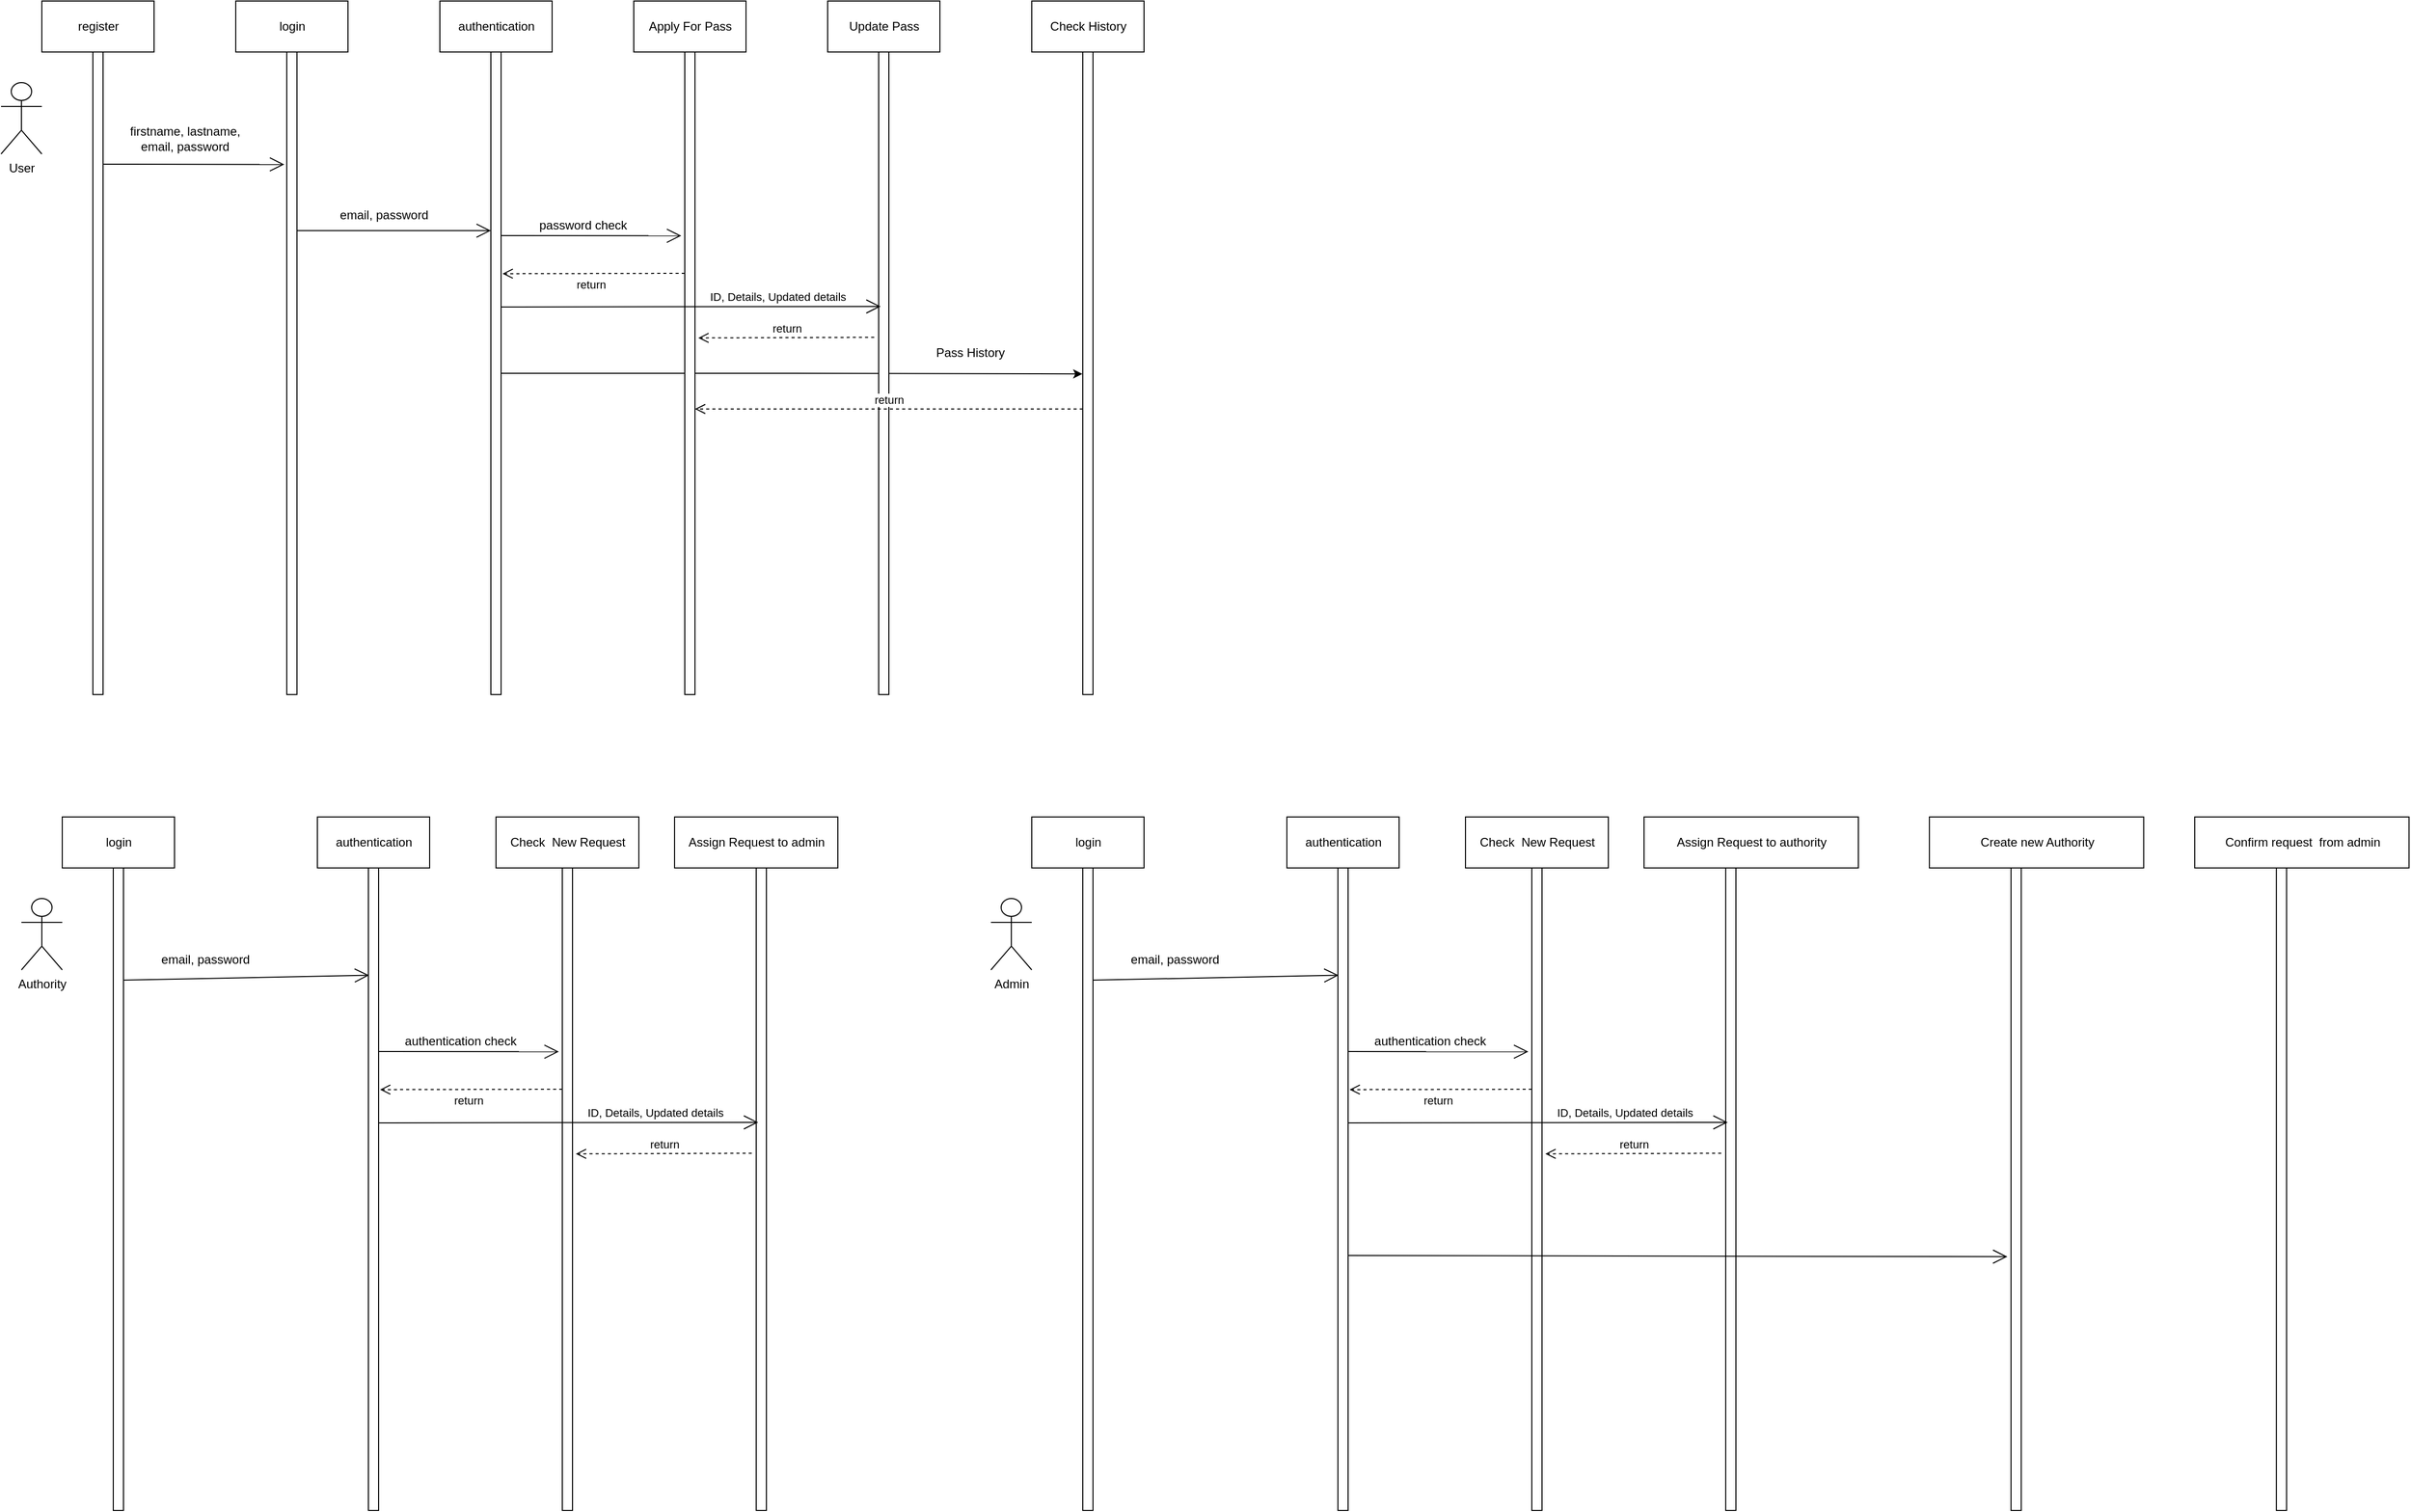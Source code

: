 <mxfile version="16.5.1" type="device"><diagram name="Page-1" id="13e1069c-82ec-6db2-03f1-153e76fe0fe0"><mxGraphModel dx="1298" dy="825" grid="1" gridSize="10" guides="1" tooltips="1" connect="1" arrows="1" fold="1" page="1" pageScale="1" pageWidth="1100" pageHeight="850" background="none" math="0" shadow="0"><root><mxCell id="0"/><mxCell id="1" parent="0"/><mxCell id="AshPJU37OQIJtOViBh0h-1" value="register" style="html=1;" parent="1" vertex="1"><mxGeometry x="80" y="80" width="110" height="50" as="geometry"/></mxCell><mxCell id="AshPJU37OQIJtOViBh0h-4" value="" style="html=1;points=[];perimeter=orthogonalPerimeter;" parent="1" vertex="1"><mxGeometry x="130" y="130" width="10" height="630" as="geometry"/></mxCell><mxCell id="AshPJU37OQIJtOViBh0h-5" value="login" style="html=1;" parent="1" vertex="1"><mxGeometry x="270" y="80" width="110" height="50" as="geometry"/></mxCell><mxCell id="AshPJU37OQIJtOViBh0h-6" value="" style="html=1;points=[];perimeter=orthogonalPerimeter;" parent="1" vertex="1"><mxGeometry x="320" y="130" width="10" height="630" as="geometry"/></mxCell><mxCell id="AshPJU37OQIJtOViBh0h-7" value="authentication" style="html=1;" parent="1" vertex="1"><mxGeometry x="470" y="80" width="110" height="50" as="geometry"/></mxCell><mxCell id="eNnRXVl8L_yyPx--4itf-2" style="edgeStyle=orthogonalEdgeStyle;rounded=0;orthogonalLoop=1;jettySize=auto;html=1;entryX=-0.04;entryY=0.501;entryDx=0;entryDy=0;entryPerimeter=0;" parent="1" source="AshPJU37OQIJtOViBh0h-8" target="AshPJU37OQIJtOViBh0h-20" edge="1"><mxGeometry relative="1" as="geometry"/></mxCell><mxCell id="AshPJU37OQIJtOViBh0h-8" value="" style="html=1;points=[];perimeter=orthogonalPerimeter;" parent="1" vertex="1"><mxGeometry x="520" y="130" width="10" height="630" as="geometry"/></mxCell><mxCell id="AshPJU37OQIJtOViBh0h-15" value="Apply For Pass" style="html=1;" parent="1" vertex="1"><mxGeometry x="660" y="80" width="110" height="50" as="geometry"/></mxCell><mxCell id="AshPJU37OQIJtOViBh0h-16" value="" style="html=1;points=[];perimeter=orthogonalPerimeter;" parent="1" vertex="1"><mxGeometry x="710" y="130" width="10" height="630" as="geometry"/></mxCell><mxCell id="AshPJU37OQIJtOViBh0h-17" value="Update Pass" style="html=1;" parent="1" vertex="1"><mxGeometry x="850" y="80" width="110" height="50" as="geometry"/></mxCell><mxCell id="AshPJU37OQIJtOViBh0h-18" value="" style="html=1;points=[];perimeter=orthogonalPerimeter;" parent="1" vertex="1"><mxGeometry x="900" y="130" width="10" height="630" as="geometry"/></mxCell><mxCell id="AshPJU37OQIJtOViBh0h-19" value="Check History" style="html=1;" parent="1" vertex="1"><mxGeometry x="1050" y="80" width="110" height="50" as="geometry"/></mxCell><mxCell id="AshPJU37OQIJtOViBh0h-20" value="" style="html=1;points=[];perimeter=orthogonalPerimeter;" parent="1" vertex="1"><mxGeometry x="1100" y="130" width="10" height="630" as="geometry"/></mxCell><mxCell id="AshPJU37OQIJtOViBh0h-178" value="" style="endArrow=open;endFill=1;endSize=12;html=1;rounded=0;entryX=-0.248;entryY=0.175;entryDx=0;entryDy=0;entryPerimeter=0;" parent="1" target="AshPJU37OQIJtOViBh0h-6" edge="1"><mxGeometry width="160" relative="1" as="geometry"><mxPoint x="140" y="240" as="sourcePoint"/><mxPoint x="300" y="240" as="targetPoint"/></mxGeometry></mxCell><mxCell id="AshPJU37OQIJtOViBh0h-179" value="firstname, lastname, &lt;br&gt;email, password" style="text;html=1;align=center;verticalAlign=middle;resizable=0;points=[];autosize=1;strokeColor=none;fillColor=none;" parent="1" vertex="1"><mxGeometry x="160" y="200" width="120" height="30" as="geometry"/></mxCell><mxCell id="AshPJU37OQIJtOViBh0h-180" value="" style="endArrow=open;endFill=1;endSize=12;html=1;rounded=0;exitX=1.032;exitY=0.278;exitDx=0;exitDy=0;exitPerimeter=0;" parent="1" source="AshPJU37OQIJtOViBh0h-6" target="AshPJU37OQIJtOViBh0h-8" edge="1"><mxGeometry width="160" relative="1" as="geometry"><mxPoint x="330" y="260" as="sourcePoint"/><mxPoint x="490" y="260" as="targetPoint"/></mxGeometry></mxCell><mxCell id="AshPJU37OQIJtOViBh0h-185" value="" style="endArrow=open;endFill=1;endSize=12;html=1;rounded=0;entryX=-0.344;entryY=0.286;entryDx=0;entryDy=0;entryPerimeter=0;" parent="1" target="AshPJU37OQIJtOViBh0h-16" edge="1"><mxGeometry width="160" relative="1" as="geometry"><mxPoint x="530" y="310" as="sourcePoint"/><mxPoint x="690" y="310" as="targetPoint"/></mxGeometry></mxCell><mxCell id="AshPJU37OQIJtOViBh0h-187" value="" style="endArrow=open;endFill=1;endSize=12;html=1;rounded=0;entryX=0.195;entryY=0.396;entryDx=0;entryDy=0;entryPerimeter=0;" parent="1" target="AshPJU37OQIJtOViBh0h-18" edge="1"><mxGeometry width="160" relative="1" as="geometry"><mxPoint x="530" y="380" as="sourcePoint"/><mxPoint x="690" y="380" as="targetPoint"/></mxGeometry></mxCell><mxCell id="AshPJU37OQIJtOViBh0h-190" value="ID, Details, Updated details" style="edgeLabel;html=1;align=center;verticalAlign=middle;resizable=0;points=[];" parent="AshPJU37OQIJtOViBh0h-187" vertex="1" connectable="0"><mxGeometry x="-0.415" y="7" relative="1" as="geometry"><mxPoint x="162" y="-3" as="offset"/></mxGeometry></mxCell><mxCell id="AshPJU37OQIJtOViBh0h-188" value="email, password" style="text;html=1;align=center;verticalAlign=middle;resizable=0;points=[];autosize=1;strokeColor=none;fillColor=none;" parent="1" vertex="1"><mxGeometry x="365" y="280" width="100" height="20" as="geometry"/></mxCell><mxCell id="AshPJU37OQIJtOViBh0h-189" value="password check" style="text;html=1;align=center;verticalAlign=middle;resizable=0;points=[];autosize=1;strokeColor=none;fillColor=none;" parent="1" vertex="1"><mxGeometry x="560" y="290" width="100" height="20" as="geometry"/></mxCell><mxCell id="eNnRXVl8L_yyPx--4itf-3" value="Pass History" style="text;html=1;strokeColor=none;fillColor=none;align=center;verticalAlign=middle;whiteSpace=wrap;rounded=0;" parent="1" vertex="1"><mxGeometry x="930" y="410" width="120" height="30" as="geometry"/></mxCell><mxCell id="eNnRXVl8L_yyPx--4itf-24" value="return" style="html=1;verticalAlign=bottom;endArrow=open;dashed=1;endSize=8;rounded=0;entryX=1.145;entryY=0.345;entryDx=0;entryDy=0;entryPerimeter=0;" parent="1" target="AshPJU37OQIJtOViBh0h-8" edge="1"><mxGeometry x="0.03" y="20" relative="1" as="geometry"><mxPoint x="710" y="347" as="sourcePoint"/><mxPoint x="630" y="340" as="targetPoint"/><mxPoint as="offset"/></mxGeometry></mxCell><mxCell id="eNnRXVl8L_yyPx--4itf-25" value="return" style="html=1;verticalAlign=bottom;endArrow=open;dashed=1;endSize=8;rounded=0;entryX=1.327;entryY=0.445;entryDx=0;entryDy=0;entryPerimeter=0;exitX=-0.436;exitY=0.444;exitDx=0;exitDy=0;exitPerimeter=0;" parent="1" source="AshPJU37OQIJtOViBh0h-18" target="AshPJU37OQIJtOViBh0h-16" edge="1"><mxGeometry relative="1" as="geometry"><mxPoint x="890" y="410" as="sourcePoint"/><mxPoint x="810" y="410" as="targetPoint"/></mxGeometry></mxCell><mxCell id="eNnRXVl8L_yyPx--4itf-26" value="return" style="html=1;verticalAlign=bottom;endArrow=open;dashed=1;endSize=8;rounded=0;" parent="1" edge="1"><mxGeometry relative="1" as="geometry"><mxPoint x="1100" y="480" as="sourcePoint"/><mxPoint x="720" y="480" as="targetPoint"/></mxGeometry></mxCell><mxCell id="CoYy0OFmu1QtJl6sZSWh-1" value="User" style="shape=umlActor;verticalLabelPosition=bottom;verticalAlign=top;html=1;" parent="1" vertex="1"><mxGeometry x="40" y="160" width="40" height="70" as="geometry"/></mxCell><mxCell id="CoYy0OFmu1QtJl6sZSWh-3" value="login" style="html=1;" parent="1" vertex="1"><mxGeometry x="100" y="880" width="110" height="50" as="geometry"/></mxCell><mxCell id="CoYy0OFmu1QtJl6sZSWh-4" value="" style="html=1;points=[];perimeter=orthogonalPerimeter;" parent="1" vertex="1"><mxGeometry x="150" y="930" width="10" height="630" as="geometry"/></mxCell><mxCell id="CoYy0OFmu1QtJl6sZSWh-7" value="authentication" style="html=1;" parent="1" vertex="1"><mxGeometry x="350" y="880" width="110" height="50" as="geometry"/></mxCell><mxCell id="CoYy0OFmu1QtJl6sZSWh-9" value="" style="html=1;points=[];perimeter=orthogonalPerimeter;" parent="1" vertex="1"><mxGeometry x="400" y="930" width="10" height="630" as="geometry"/></mxCell><mxCell id="CoYy0OFmu1QtJl6sZSWh-10" value="Check&amp;nbsp; New Request" style="html=1;" parent="1" vertex="1"><mxGeometry x="525" y="880" width="140" height="50" as="geometry"/></mxCell><mxCell id="CoYy0OFmu1QtJl6sZSWh-11" value="" style="html=1;points=[];perimeter=orthogonalPerimeter;" parent="1" vertex="1"><mxGeometry x="590" y="930" width="10" height="630" as="geometry"/></mxCell><mxCell id="CoYy0OFmu1QtJl6sZSWh-12" value="Assign Request to admin" style="html=1;" parent="1" vertex="1"><mxGeometry x="700" y="880" width="160" height="50" as="geometry"/></mxCell><mxCell id="CoYy0OFmu1QtJl6sZSWh-13" value="" style="html=1;points=[];perimeter=orthogonalPerimeter;" parent="1" vertex="1"><mxGeometry x="780" y="930" width="10" height="630" as="geometry"/></mxCell><mxCell id="CoYy0OFmu1QtJl6sZSWh-16" value="" style="endArrow=open;endFill=1;endSize=12;html=1;rounded=0;entryX=0.065;entryY=0.167;entryDx=0;entryDy=0;entryPerimeter=0;" parent="1" target="CoYy0OFmu1QtJl6sZSWh-9" edge="1"><mxGeometry width="160" relative="1" as="geometry"><mxPoint x="160" y="1040" as="sourcePoint"/><mxPoint x="337.52" y="1040.25" as="targetPoint"/></mxGeometry></mxCell><mxCell id="CoYy0OFmu1QtJl6sZSWh-19" value="" style="endArrow=open;endFill=1;endSize=12;html=1;rounded=0;entryX=-0.344;entryY=0.286;entryDx=0;entryDy=0;entryPerimeter=0;" parent="1" target="CoYy0OFmu1QtJl6sZSWh-11" edge="1"><mxGeometry width="160" relative="1" as="geometry"><mxPoint x="410" y="1110" as="sourcePoint"/><mxPoint x="570" y="1110" as="targetPoint"/></mxGeometry></mxCell><mxCell id="CoYy0OFmu1QtJl6sZSWh-20" value="" style="endArrow=open;endFill=1;endSize=12;html=1;rounded=0;entryX=0.195;entryY=0.396;entryDx=0;entryDy=0;entryPerimeter=0;" parent="1" target="CoYy0OFmu1QtJl6sZSWh-13" edge="1"><mxGeometry width="160" relative="1" as="geometry"><mxPoint x="410" y="1180" as="sourcePoint"/><mxPoint x="570" y="1180" as="targetPoint"/></mxGeometry></mxCell><mxCell id="CoYy0OFmu1QtJl6sZSWh-21" value="ID, Details, Updated details" style="edgeLabel;html=1;align=center;verticalAlign=middle;resizable=0;points=[];" parent="CoYy0OFmu1QtJl6sZSWh-20" vertex="1" connectable="0"><mxGeometry x="-0.415" y="7" relative="1" as="geometry"><mxPoint x="162" y="-3" as="offset"/></mxGeometry></mxCell><mxCell id="CoYy0OFmu1QtJl6sZSWh-23" value="authentication check" style="text;html=1;align=center;verticalAlign=middle;resizable=0;points=[];autosize=1;strokeColor=none;fillColor=none;" parent="1" vertex="1"><mxGeometry x="425" y="1090" width="130" height="20" as="geometry"/></mxCell><mxCell id="CoYy0OFmu1QtJl6sZSWh-25" value="return" style="html=1;verticalAlign=bottom;endArrow=open;dashed=1;endSize=8;rounded=0;entryX=1.145;entryY=0.345;entryDx=0;entryDy=0;entryPerimeter=0;" parent="1" target="CoYy0OFmu1QtJl6sZSWh-9" edge="1"><mxGeometry x="0.03" y="20" relative="1" as="geometry"><mxPoint x="590" y="1147" as="sourcePoint"/><mxPoint x="510" y="1140" as="targetPoint"/><mxPoint as="offset"/></mxGeometry></mxCell><mxCell id="CoYy0OFmu1QtJl6sZSWh-26" value="return" style="html=1;verticalAlign=bottom;endArrow=open;dashed=1;endSize=8;rounded=0;entryX=1.327;entryY=0.445;entryDx=0;entryDy=0;entryPerimeter=0;exitX=-0.436;exitY=0.444;exitDx=0;exitDy=0;exitPerimeter=0;" parent="1" source="CoYy0OFmu1QtJl6sZSWh-13" target="CoYy0OFmu1QtJl6sZSWh-11" edge="1"><mxGeometry relative="1" as="geometry"><mxPoint x="770" y="1210" as="sourcePoint"/><mxPoint x="690" y="1210" as="targetPoint"/></mxGeometry></mxCell><mxCell id="CoYy0OFmu1QtJl6sZSWh-28" value="Authority" style="shape=umlActor;verticalLabelPosition=bottom;verticalAlign=top;html=1;" parent="1" vertex="1"><mxGeometry x="60" y="960" width="40" height="70" as="geometry"/></mxCell><mxCell id="CoYy0OFmu1QtJl6sZSWh-29" value="email, password" style="text;html=1;align=center;verticalAlign=middle;resizable=0;points=[];autosize=1;strokeColor=none;fillColor=none;" parent="1" vertex="1"><mxGeometry x="190" y="1010" width="100" height="20" as="geometry"/></mxCell><mxCell id="uFhqzc9Kb1LBURHUJSfd-1" value="login" style="html=1;" vertex="1" parent="1"><mxGeometry x="1050" y="880" width="110" height="50" as="geometry"/></mxCell><mxCell id="uFhqzc9Kb1LBURHUJSfd-2" value="" style="html=1;points=[];perimeter=orthogonalPerimeter;" vertex="1" parent="1"><mxGeometry x="1100" y="930" width="10" height="630" as="geometry"/></mxCell><mxCell id="uFhqzc9Kb1LBURHUJSfd-3" value="authentication" style="html=1;" vertex="1" parent="1"><mxGeometry x="1300" y="880" width="110" height="50" as="geometry"/></mxCell><mxCell id="uFhqzc9Kb1LBURHUJSfd-4" value="" style="html=1;points=[];perimeter=orthogonalPerimeter;" vertex="1" parent="1"><mxGeometry x="1350" y="930" width="10" height="630" as="geometry"/></mxCell><mxCell id="uFhqzc9Kb1LBURHUJSfd-5" value="Check&amp;nbsp; New Request" style="html=1;" vertex="1" parent="1"><mxGeometry x="1475" y="880" width="140" height="50" as="geometry"/></mxCell><mxCell id="uFhqzc9Kb1LBURHUJSfd-6" value="" style="html=1;points=[];perimeter=orthogonalPerimeter;" vertex="1" parent="1"><mxGeometry x="1540" y="930" width="10" height="630" as="geometry"/></mxCell><mxCell id="uFhqzc9Kb1LBURHUJSfd-7" value="Assign Request to authority" style="html=1;" vertex="1" parent="1"><mxGeometry x="1650" y="880" width="210" height="50" as="geometry"/></mxCell><mxCell id="uFhqzc9Kb1LBURHUJSfd-8" value="" style="html=1;points=[];perimeter=orthogonalPerimeter;" vertex="1" parent="1"><mxGeometry x="1730" y="930" width="10" height="630" as="geometry"/></mxCell><mxCell id="uFhqzc9Kb1LBURHUJSfd-9" value="" style="endArrow=open;endFill=1;endSize=12;html=1;rounded=0;entryX=0.065;entryY=0.167;entryDx=0;entryDy=0;entryPerimeter=0;" edge="1" parent="1" target="uFhqzc9Kb1LBURHUJSfd-4"><mxGeometry width="160" relative="1" as="geometry"><mxPoint x="1110" y="1040" as="sourcePoint"/><mxPoint x="1287.52" y="1040.25" as="targetPoint"/></mxGeometry></mxCell><mxCell id="uFhqzc9Kb1LBURHUJSfd-10" value="" style="endArrow=open;endFill=1;endSize=12;html=1;rounded=0;entryX=-0.344;entryY=0.286;entryDx=0;entryDy=0;entryPerimeter=0;" edge="1" parent="1" target="uFhqzc9Kb1LBURHUJSfd-6"><mxGeometry width="160" relative="1" as="geometry"><mxPoint x="1360" y="1110" as="sourcePoint"/><mxPoint x="1520" y="1110" as="targetPoint"/></mxGeometry></mxCell><mxCell id="uFhqzc9Kb1LBURHUJSfd-11" value="" style="endArrow=open;endFill=1;endSize=12;html=1;rounded=0;entryX=0.195;entryY=0.396;entryDx=0;entryDy=0;entryPerimeter=0;" edge="1" parent="1" target="uFhqzc9Kb1LBURHUJSfd-8"><mxGeometry width="160" relative="1" as="geometry"><mxPoint x="1360" y="1180" as="sourcePoint"/><mxPoint x="1520" y="1180" as="targetPoint"/></mxGeometry></mxCell><mxCell id="uFhqzc9Kb1LBURHUJSfd-12" value="ID, Details, Updated details" style="edgeLabel;html=1;align=center;verticalAlign=middle;resizable=0;points=[];" vertex="1" connectable="0" parent="uFhqzc9Kb1LBURHUJSfd-11"><mxGeometry x="-0.415" y="7" relative="1" as="geometry"><mxPoint x="162" y="-3" as="offset"/></mxGeometry></mxCell><mxCell id="uFhqzc9Kb1LBURHUJSfd-13" value="authentication check" style="text;html=1;align=center;verticalAlign=middle;resizable=0;points=[];autosize=1;strokeColor=none;fillColor=none;" vertex="1" parent="1"><mxGeometry x="1375" y="1090" width="130" height="20" as="geometry"/></mxCell><mxCell id="uFhqzc9Kb1LBURHUJSfd-14" value="return" style="html=1;verticalAlign=bottom;endArrow=open;dashed=1;endSize=8;rounded=0;entryX=1.145;entryY=0.345;entryDx=0;entryDy=0;entryPerimeter=0;" edge="1" parent="1" target="uFhqzc9Kb1LBURHUJSfd-4"><mxGeometry x="0.03" y="20" relative="1" as="geometry"><mxPoint x="1540" y="1147" as="sourcePoint"/><mxPoint x="1460" y="1140" as="targetPoint"/><mxPoint as="offset"/></mxGeometry></mxCell><mxCell id="uFhqzc9Kb1LBURHUJSfd-15" value="return" style="html=1;verticalAlign=bottom;endArrow=open;dashed=1;endSize=8;rounded=0;entryX=1.327;entryY=0.445;entryDx=0;entryDy=0;entryPerimeter=0;exitX=-0.436;exitY=0.444;exitDx=0;exitDy=0;exitPerimeter=0;" edge="1" parent="1" source="uFhqzc9Kb1LBURHUJSfd-8" target="uFhqzc9Kb1LBURHUJSfd-6"><mxGeometry relative="1" as="geometry"><mxPoint x="1720" y="1210" as="sourcePoint"/><mxPoint x="1640" y="1210" as="targetPoint"/></mxGeometry></mxCell><mxCell id="uFhqzc9Kb1LBURHUJSfd-16" value="Admin" style="shape=umlActor;verticalLabelPosition=bottom;verticalAlign=top;html=1;" vertex="1" parent="1"><mxGeometry x="1010" y="960" width="40" height="70" as="geometry"/></mxCell><mxCell id="uFhqzc9Kb1LBURHUJSfd-17" value="email, password" style="text;html=1;align=center;verticalAlign=middle;resizable=0;points=[];autosize=1;strokeColor=none;fillColor=none;" vertex="1" parent="1"><mxGeometry x="1140" y="1010" width="100" height="20" as="geometry"/></mxCell><mxCell id="uFhqzc9Kb1LBURHUJSfd-18" value="Create new Authority" style="html=1;" vertex="1" parent="1"><mxGeometry x="1929.59" y="880" width="210" height="50" as="geometry"/></mxCell><mxCell id="uFhqzc9Kb1LBURHUJSfd-19" value="" style="html=1;points=[];perimeter=orthogonalPerimeter;" vertex="1" parent="1"><mxGeometry x="2009.59" y="930" width="10" height="630" as="geometry"/></mxCell><mxCell id="uFhqzc9Kb1LBURHUJSfd-21" value="Confirm request&amp;nbsp; from admin" style="html=1;" vertex="1" parent="1"><mxGeometry x="2189.59" y="880" width="210" height="50" as="geometry"/></mxCell><mxCell id="uFhqzc9Kb1LBURHUJSfd-22" value="" style="html=1;points=[];perimeter=orthogonalPerimeter;" vertex="1" parent="1"><mxGeometry x="2269.59" y="930" width="10" height="630" as="geometry"/></mxCell><mxCell id="uFhqzc9Kb1LBURHUJSfd-24" value="" style="endArrow=open;endFill=1;endSize=12;html=1;rounded=0;entryX=-0.359;entryY=0.605;entryDx=0;entryDy=0;entryPerimeter=0;" edge="1" parent="1" target="uFhqzc9Kb1LBURHUJSfd-19"><mxGeometry width="160" relative="1" as="geometry"><mxPoint x="1360" y="1310" as="sourcePoint"/><mxPoint x="1620" y="1310" as="targetPoint"/></mxGeometry></mxCell></root></mxGraphModel></diagram></mxfile>